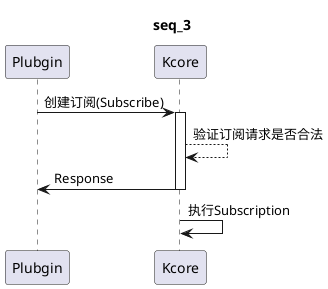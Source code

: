@startuml
title seq_3

participant Plubgin
participant Kcore


Plubgin->Kcore: 创建订阅(Subscribe)
activate Kcore
Kcore --> Kcore: 验证订阅请求是否合法
Kcore -> Plubgin: Response
deactivate Kcore


Kcore -> Kcore: 执行Subscription




@enduml